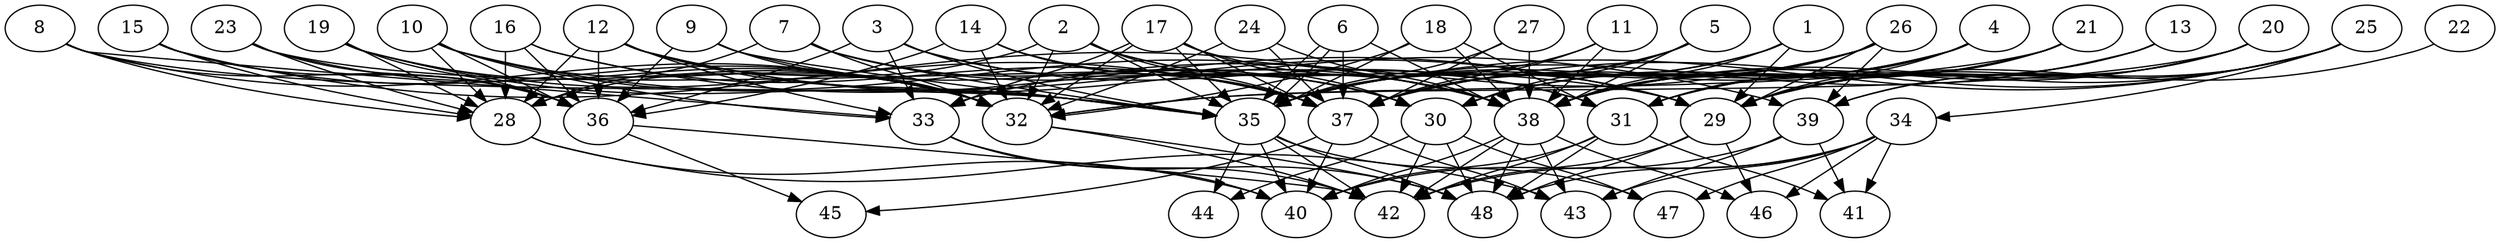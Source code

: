 // DAG (tier=3-complex, mode=compute, n=48, ccr=0.499, fat=0.718, density=0.725, regular=0.235, jump=0.318, mindata=1048576, maxdata=16777216)
// DAG automatically generated by daggen at Sun Aug 24 16:33:34 2025
// /home/ermia/Project/Environments/daggen/bin/daggen --dot --ccr 0.499 --fat 0.718 --regular 0.235 --density 0.725 --jump 0.318 --mindata 1048576 --maxdata 16777216 -n 48 
digraph G {
  1 [size="4996036271139924992", alpha="0.18", expect_size="2498018135569962496"]
  1 -> 29 [size ="1778086941032448"]
  1 -> 35 [size ="1778086941032448"]
  1 -> 37 [size ="1778086941032448"]
  1 -> 38 [size ="1778086941032448"]
  2 [size="16500333227469312", alpha="0.15", expect_size="8250166613734656"]
  2 -> 28 [size ="882360228773888"]
  2 -> 31 [size ="882360228773888"]
  2 -> 32 [size ="882360228773888"]
  2 -> 35 [size ="882360228773888"]
  2 -> 37 [size ="882360228773888"]
  2 -> 38 [size ="882360228773888"]
  3 [size="2011185356065948416", alpha="0.02", expect_size="1005592678032974208"]
  3 -> 30 [size ="1142043749384192"]
  3 -> 31 [size ="1142043749384192"]
  3 -> 33 [size ="1142043749384192"]
  3 -> 35 [size ="1142043749384192"]
  3 -> 36 [size ="1142043749384192"]
  4 [size="56506474453530560", alpha="0.07", expect_size="28253237226765280"]
  4 -> 29 [size ="972476972531712"]
  4 -> 30 [size ="972476972531712"]
  4 -> 31 [size ="972476972531712"]
  4 -> 35 [size ="972476972531712"]
  4 -> 37 [size ="972476972531712"]
  4 -> 38 [size ="972476972531712"]
  5 [size="344579063557495552", alpha="0.12", expect_size="172289531778747776"]
  5 -> 30 [size ="249345534328832"]
  5 -> 35 [size ="249345534328832"]
  5 -> 37 [size ="249345534328832"]
  5 -> 38 [size ="249345534328832"]
  6 [size="651235755328178816", alpha="0.20", expect_size="325617877664089408"]
  6 -> 35 [size ="366294138355712"]
  6 -> 35 [size ="366294138355712"]
  6 -> 37 [size ="366294138355712"]
  6 -> 38 [size ="366294138355712"]
  7 [size="723446631813826048", alpha="0.12", expect_size="361723315906913024"]
  7 -> 28 [size ="353111273111552"]
  7 -> 32 [size ="353111273111552"]
  7 -> 35 [size ="353111273111552"]
  7 -> 37 [size ="353111273111552"]
  7 -> 38 [size ="353111273111552"]
  8 [size="668581211528693376", alpha="0.10", expect_size="334290605764346688"]
  8 -> 28 [size ="921148355248128"]
  8 -> 32 [size ="921148355248128"]
  8 -> 33 [size ="921148355248128"]
  8 -> 35 [size ="921148355248128"]
  8 -> 36 [size ="921148355248128"]
  9 [size="45617844534509256", alpha="0.13", expect_size="22808922267254628"]
  9 -> 30 [size ="24471784128512"]
  9 -> 32 [size ="24471784128512"]
  9 -> 35 [size ="24471784128512"]
  9 -> 36 [size ="24471784128512"]
  10 [size="52304813748896608", alpha="0.11", expect_size="26152406874448304"]
  10 -> 28 [size ="1665847223386112"]
  10 -> 32 [size ="1665847223386112"]
  10 -> 33 [size ="1665847223386112"]
  10 -> 35 [size ="1665847223386112"]
  10 -> 36 [size ="1665847223386112"]
  10 -> 38 [size ="1665847223386112"]
  11 [size="4240160962936668160", alpha="0.12", expect_size="2120080481468334080"]
  11 -> 35 [size ="2020567364403200"]
  11 -> 37 [size ="2020567364403200"]
  11 -> 38 [size ="2020567364403200"]
  12 [size="847888468969015738368", alpha="0.16", expect_size="423944234484507869184"]
  12 -> 28 [size ="716664358305792"]
  12 -> 29 [size ="716664358305792"]
  12 -> 32 [size ="716664358305792"]
  12 -> 33 [size ="716664358305792"]
  12 -> 35 [size ="716664358305792"]
  12 -> 36 [size ="716664358305792"]
  12 -> 39 [size ="716664358305792"]
  13 [size="37089884527638408", alpha="0.01", expect_size="18544942263819204"]
  13 -> 29 [size ="1103997721116672"]
  13 -> 31 [size ="1103997721116672"]
  13 -> 35 [size ="1103997721116672"]
  14 [size="2027473946693074944", alpha="0.07", expect_size="1013736973346537472"]
  14 -> 30 [size ="12815242887168"]
  14 -> 32 [size ="12815242887168"]
  14 -> 36 [size ="12815242887168"]
  14 -> 37 [size ="12815242887168"]
  14 -> 38 [size ="12815242887168"]
  15 [size="1879183235060726759424", alpha="0.07", expect_size="939591617530363379712"]
  15 -> 28 [size ="1218249026961408"]
  15 -> 32 [size ="1218249026961408"]
  15 -> 36 [size ="1218249026961408"]
  15 -> 38 [size ="1218249026961408"]
  16 [size="4013202455553235746816", alpha="0.20", expect_size="2006601227776617873408"]
  16 -> 28 [size ="2020306990399488"]
  16 -> 29 [size ="2020306990399488"]
  16 -> 36 [size ="2020306990399488"]
  16 -> 37 [size ="2020306990399488"]
  17 [size="71105567676527728", alpha="0.20", expect_size="35552783838263864"]
  17 -> 29 [size ="75900662054912"]
  17 -> 30 [size ="75900662054912"]
  17 -> 32 [size ="75900662054912"]
  17 -> 33 [size ="75900662054912"]
  17 -> 35 [size ="75900662054912"]
  17 -> 37 [size ="75900662054912"]
  18 [size="8829207405722862", alpha="0.12", expect_size="4414603702861431"]
  18 -> 31 [size ="1053770762944512"]
  18 -> 32 [size ="1053770762944512"]
  18 -> 35 [size ="1053770762944512"]
  18 -> 38 [size ="1053770762944512"]
  19 [size="843809260511751040", alpha="0.04", expect_size="421904630255875520"]
  19 -> 28 [size ="1008388662099968"]
  19 -> 32 [size ="1008388662099968"]
  19 -> 35 [size ="1008388662099968"]
  19 -> 36 [size ="1008388662099968"]
  19 -> 37 [size ="1008388662099968"]
  20 [size="368291940965655360", alpha="0.03", expect_size="184145970482827680"]
  20 -> 29 [size ="525655812866048"]
  20 -> 31 [size ="525655812866048"]
  20 -> 32 [size ="525655812866048"]
  20 -> 38 [size ="525655812866048"]
  20 -> 39 [size ="525655812866048"]
  21 [size="1289451640981999872", alpha="0.12", expect_size="644725820490999936"]
  21 -> 29 [size ="845079853924352"]
  21 -> 30 [size ="845079853924352"]
  21 -> 31 [size ="845079853924352"]
  21 -> 32 [size ="845079853924352"]
  21 -> 38 [size ="845079853924352"]
  22 [size="11920992893711564", alpha="0.04", expect_size="5960496446855782"]
  22 -> 29 [size ="625771441815552"]
  23 [size="644986534010074", alpha="0.19", expect_size="322493267005037"]
  23 -> 28 [size ="10560284393472"]
  23 -> 29 [size ="10560284393472"]
  23 -> 32 [size ="10560284393472"]
  23 -> 36 [size ="10560284393472"]
  24 [size="617418118614334720", alpha="0.11", expect_size="308709059307167360"]
  24 -> 32 [size ="463466305421312"]
  24 -> 37 [size ="463466305421312"]
  24 -> 38 [size ="463466305421312"]
  25 [size="1274505364547911548928", alpha="0.06", expect_size="637252682273955774464"]
  25 -> 29 [size ="940411140964352"]
  25 -> 34 [size ="940411140964352"]
  25 -> 35 [size ="940411140964352"]
  25 -> 37 [size ="940411140964352"]
  25 -> 38 [size ="940411140964352"]
  25 -> 39 [size ="940411140964352"]
  26 [size="1047860671649589231616", alpha="0.05", expect_size="523930335824794615808"]
  26 -> 29 [size ="825326292697088"]
  26 -> 30 [size ="825326292697088"]
  26 -> 33 [size ="825326292697088"]
  26 -> 35 [size ="825326292697088"]
  26 -> 37 [size ="825326292697088"]
  26 -> 38 [size ="825326292697088"]
  26 -> 39 [size ="825326292697088"]
  27 [size="2094593026200024", alpha="0.13", expect_size="1047296513100012"]
  27 -> 35 [size ="169793822916608"]
  27 -> 37 [size ="169793822916608"]
  27 -> 38 [size ="169793822916608"]
  28 [size="79835834706034688000", alpha="0.16", expect_size="39917917353017344000"]
  28 -> 40 [size ="148327576371200"]
  28 -> 43 [size ="148327576371200"]
  29 [size="105678883239291296", alpha="0.07", expect_size="52839441619645648"]
  29 -> 42 [size ="1685766073745408"]
  29 -> 46 [size ="1685766073745408"]
  29 -> 48 [size ="1685766073745408"]
  30 [size="3255633695965090", alpha="0.04", expect_size="1627816847982545"]
  30 -> 42 [size ="114529874739200"]
  30 -> 44 [size ="114529874739200"]
  30 -> 47 [size ="114529874739200"]
  30 -> 48 [size ="114529874739200"]
  31 [size="212111379674825752576", alpha="0.15", expect_size="106055689837412876288"]
  31 -> 40 [size ="284532993425408"]
  31 -> 41 [size ="284532993425408"]
  31 -> 42 [size ="284532993425408"]
  31 -> 48 [size ="284532993425408"]
  32 [size="671352467118226407424", alpha="0.02", expect_size="335676233559113203712"]
  32 -> 42 [size ="613371669905408"]
  32 -> 48 [size ="613371669905408"]
  33 [size="2459300424832899584", alpha="0.04", expect_size="1229650212416449792"]
  33 -> 40 [size ="992083968000000"]
  33 -> 42 [size ="992083968000000"]
  33 -> 48 [size ="992083968000000"]
  34 [size="1933438241022331648", alpha="0.02", expect_size="966719120511165824"]
  34 -> 41 [size ="1672947508969472"]
  34 -> 42 [size ="1672947508969472"]
  34 -> 43 [size ="1672947508969472"]
  34 -> 46 [size ="1672947508969472"]
  34 -> 47 [size ="1672947508969472"]
  34 -> 48 [size ="1672947508969472"]
  35 [size="950735678587060736", alpha="0.12", expect_size="475367839293530368"]
  35 -> 40 [size ="374543998779392"]
  35 -> 42 [size ="374543998779392"]
  35 -> 44 [size ="374543998779392"]
  35 -> 47 [size ="374543998779392"]
  35 -> 48 [size ="374543998779392"]
  36 [size="392156942151500672", alpha="0.03", expect_size="196078471075750336"]
  36 -> 42 [size ="223698137120768"]
  36 -> 45 [size ="223698137120768"]
  37 [size="1683480465536247808", alpha="0.14", expect_size="841740232768123904"]
  37 -> 40 [size ="715269391515648"]
  37 -> 43 [size ="715269391515648"]
  37 -> 45 [size ="715269391515648"]
  38 [size="29020029941998157824", alpha="0.09", expect_size="14510014970999078912"]
  38 -> 40 [size ="75547812036608"]
  38 -> 42 [size ="75547812036608"]
  38 -> 43 [size ="75547812036608"]
  38 -> 46 [size ="75547812036608"]
  38 -> 48 [size ="75547812036608"]
  39 [size="38705138050433632", alpha="0.13", expect_size="19352569025216816"]
  39 -> 40 [size ="98001792008192"]
  39 -> 41 [size ="98001792008192"]
  39 -> 43 [size ="98001792008192"]
  40 [size="1570545514291862", alpha="0.15", expect_size="785272757145931"]
  41 [size="148404355646724672", alpha="0.02", expect_size="74202177823362336"]
  42 [size="531006517818150617088", alpha="0.16", expect_size="265503258909075308544"]
  43 [size="126170031732039876608", alpha="0.10", expect_size="63085015866019938304"]
  44 [size="685345119292882944000", alpha="0.01", expect_size="342672559646441472000"]
  45 [size="482745150252558464", alpha="0.13", expect_size="241372575126279232"]
  46 [size="205678773668350368", alpha="0.06", expect_size="102839386834175184"]
  47 [size="22999269094662872", alpha="0.15", expect_size="11499634547331436"]
  48 [size="1852180770308508090368", alpha="0.19", expect_size="926090385154254045184"]
}